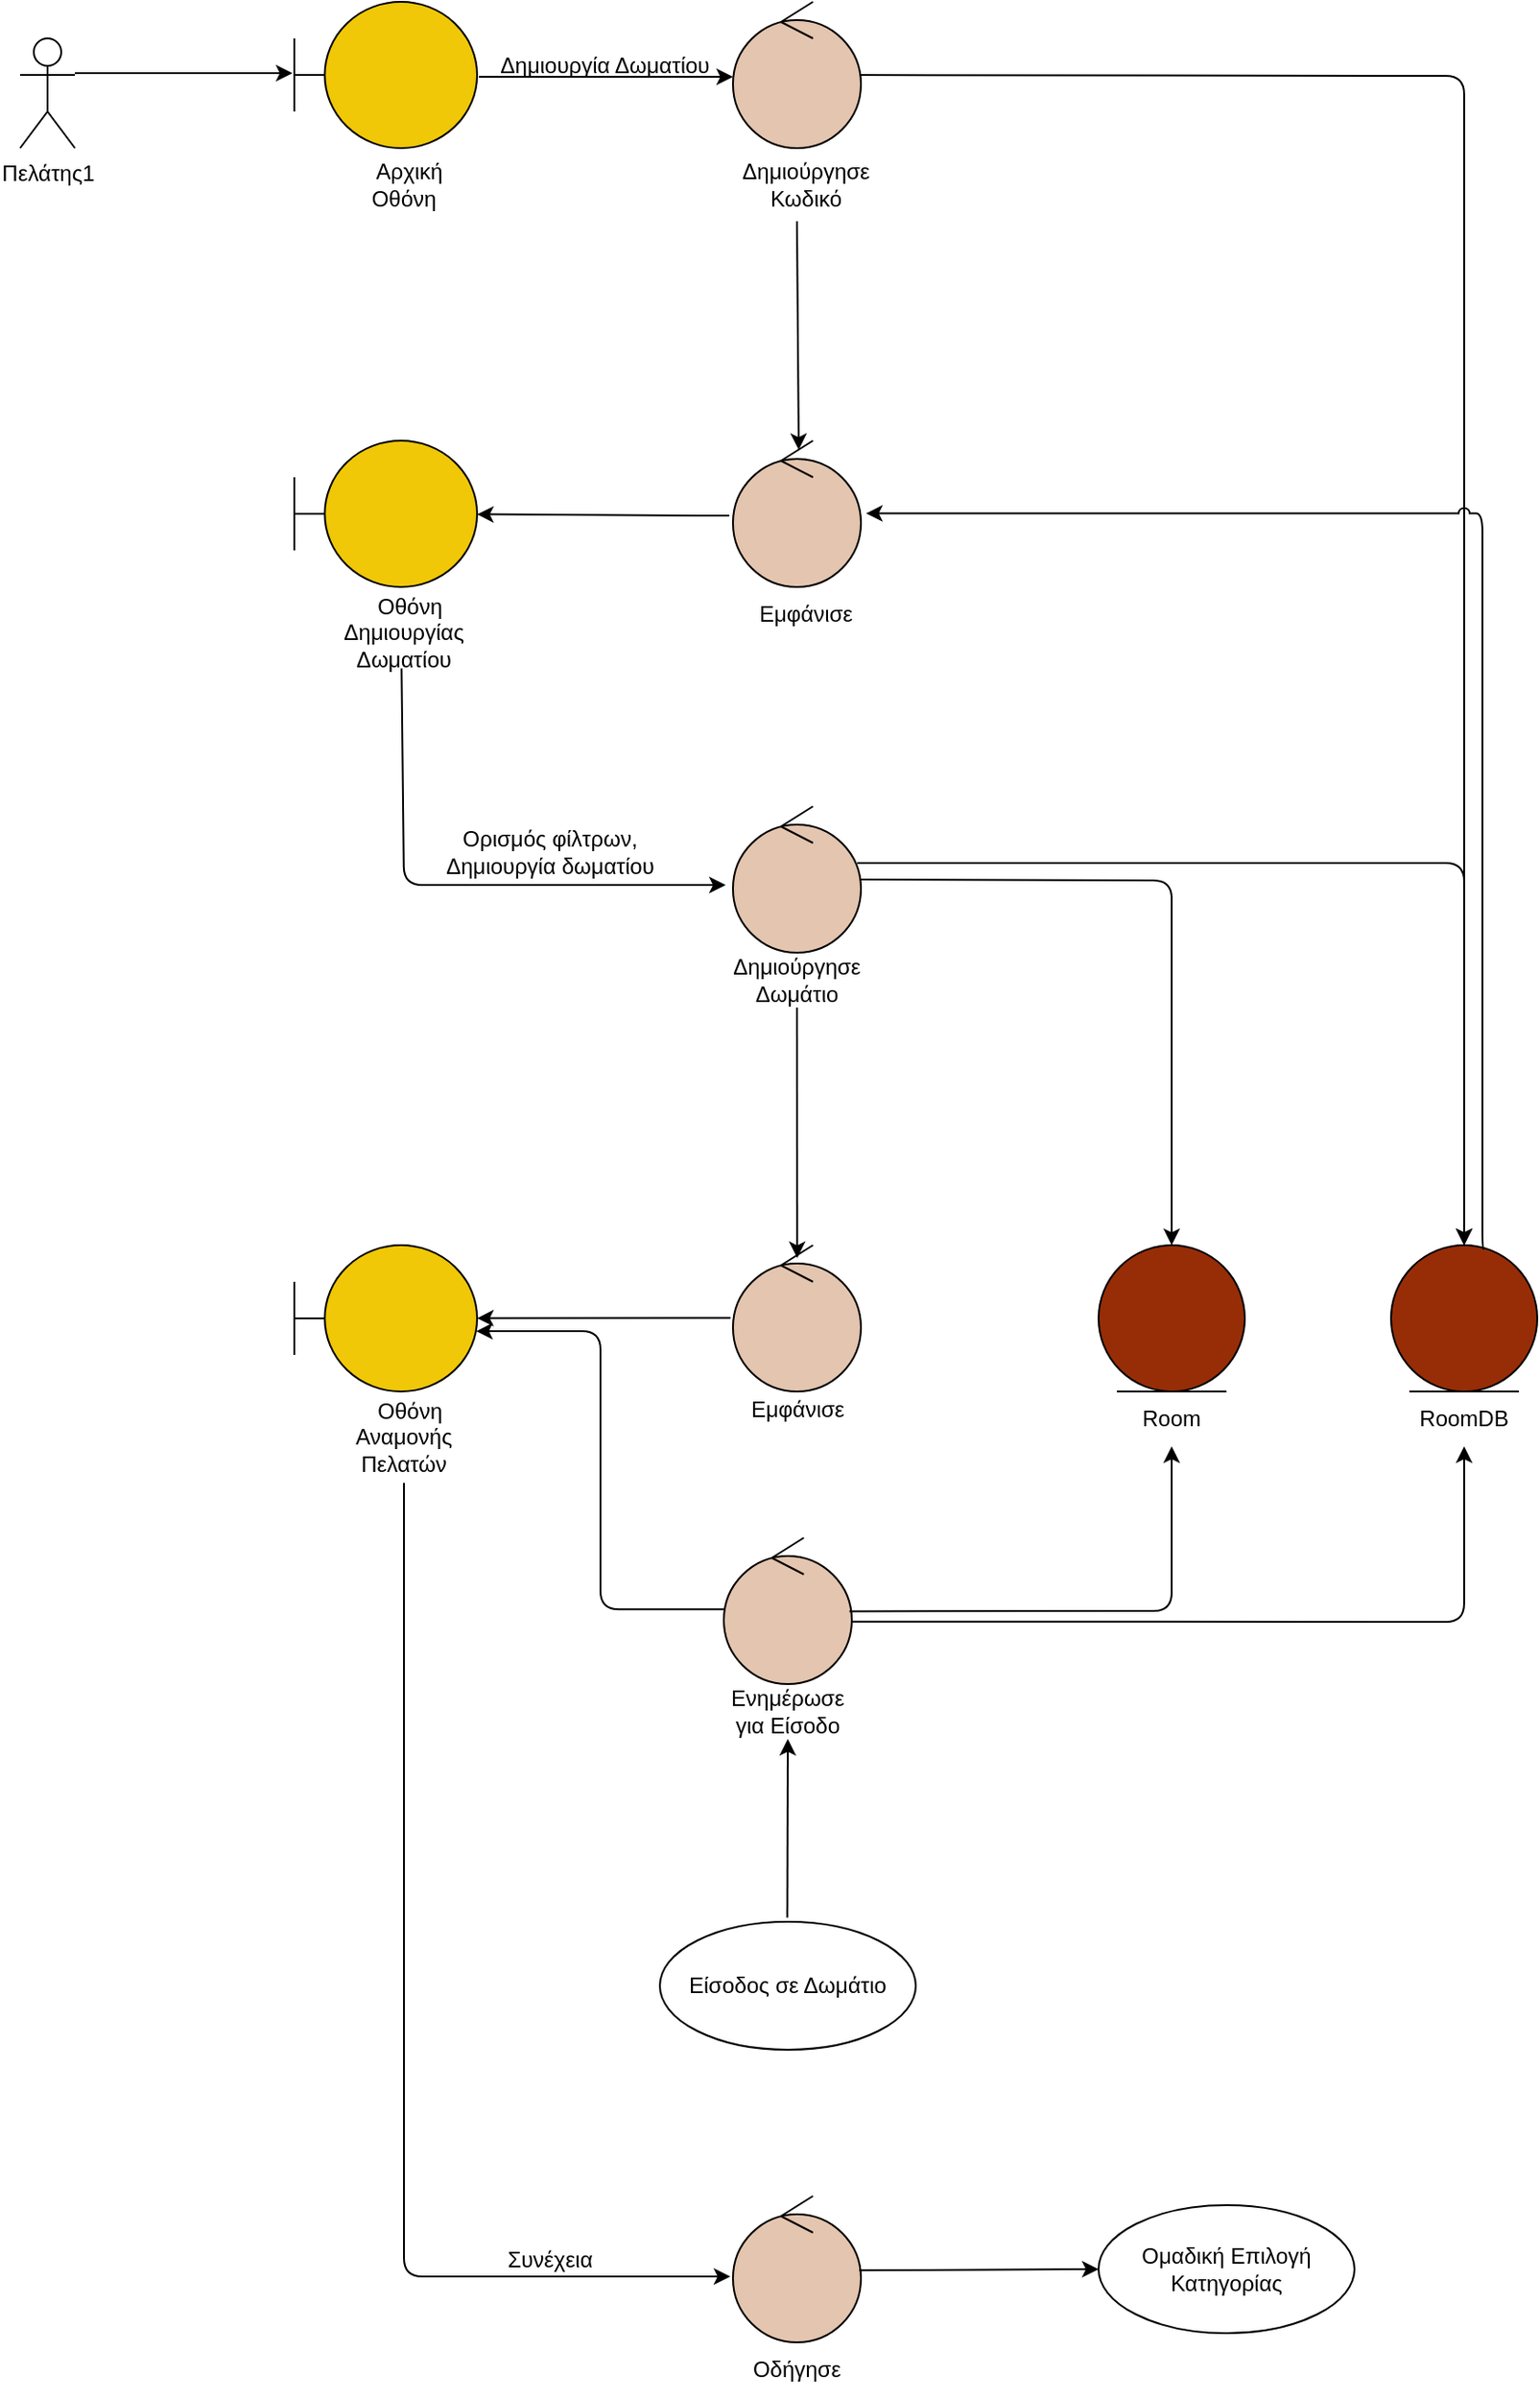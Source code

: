 <mxfile version="18.0.6" type="device"><diagram id="yCyBMPS3MhZm2c-9eRfR" name="Page-1"><mxGraphModel dx="542" dy="354" grid="1" gridSize="10" guides="1" tooltips="1" connect="1" arrows="1" fold="1" page="1" pageScale="1" pageWidth="850" pageHeight="1100" math="0" shadow="0"><root><mxCell id="0"/><mxCell id="1" parent="0"/><mxCell id="mLevzS730IrookT-gVA6-1" value="Πελάτης1" style="shape=umlActor;verticalLabelPosition=bottom;verticalAlign=top;html=1;" parent="1" vertex="1"><mxGeometry x="50" y="100" width="30" height="60" as="geometry"/></mxCell><mxCell id="mLevzS730IrookT-gVA6-2" value="" style="shape=umlBoundary;whiteSpace=wrap;html=1;fillColor=#F0C808;" parent="1" vertex="1"><mxGeometry x="200" y="80" width="100" height="80" as="geometry"/></mxCell><mxCell id="mLevzS730IrookT-gVA6-3" value="&amp;nbsp; Αρχική Οθόνη" style="text;html=1;strokeColor=none;fillColor=none;align=center;verticalAlign=middle;whiteSpace=wrap;rounded=0;" parent="1" vertex="1"><mxGeometry x="230" y="170" width="60" height="20" as="geometry"/></mxCell><mxCell id="mLevzS730IrookT-gVA6-4" value="" style="endArrow=classic;html=1;rounded=1;entryX=-0.01;entryY=0.488;entryDx=0;entryDy=0;entryPerimeter=0;" parent="1" target="mLevzS730IrookT-gVA6-2" edge="1"><mxGeometry width="50" height="50" relative="1" as="geometry"><mxPoint x="80" y="119" as="sourcePoint"/><mxPoint x="200" y="310" as="targetPoint"/><Array as="points"/></mxGeometry></mxCell><mxCell id="mLevzS730IrookT-gVA6-5" value="" style="ellipse;shape=umlControl;whiteSpace=wrap;html=1;fillColor=#E4C5AF;" parent="1" vertex="1"><mxGeometry x="440" y="80" width="70" height="80" as="geometry"/></mxCell><mxCell id="mLevzS730IrookT-gVA6-6" value="" style="endArrow=classic;html=1;rounded=0;exitX=1.01;exitY=0.513;exitDx=0;exitDy=0;exitPerimeter=0;" parent="1" source="mLevzS730IrookT-gVA6-2" edge="1"><mxGeometry width="50" height="50" relative="1" as="geometry"><mxPoint x="85" y="310" as="sourcePoint"/><mxPoint x="440" y="121" as="targetPoint"/><Array as="points"/></mxGeometry></mxCell><mxCell id="mLevzS730IrookT-gVA6-7" value="Δημιούργησε Κωδικό" style="text;html=1;strokeColor=none;fillColor=none;align=center;verticalAlign=middle;whiteSpace=wrap;rounded=0;" parent="1" vertex="1"><mxGeometry x="450" y="170" width="60" height="20" as="geometry"/></mxCell><mxCell id="mLevzS730IrookT-gVA6-8" value="" style="ellipse;shape=umlControl;whiteSpace=wrap;html=1;fillColor=#E4C5AF;" parent="1" vertex="1"><mxGeometry x="440" y="320" width="70" height="80" as="geometry"/></mxCell><mxCell id="mLevzS730IrookT-gVA6-9" value="" style="shape=umlBoundary;whiteSpace=wrap;html=1;fillColor=#F0C808;" parent="1" vertex="1"><mxGeometry x="200" y="320" width="100" height="80" as="geometry"/></mxCell><mxCell id="mLevzS730IrookT-gVA6-10" value="" style="endArrow=classic;html=1;rounded=0;entryX=0.514;entryY=0.063;entryDx=0;entryDy=0;entryPerimeter=0;" parent="1" target="mLevzS730IrookT-gVA6-8" edge="1"><mxGeometry width="50" height="50" relative="1" as="geometry"><mxPoint x="475" y="200" as="sourcePoint"/><mxPoint x="450" y="131" as="targetPoint"/><Array as="points"/></mxGeometry></mxCell><mxCell id="mLevzS730IrookT-gVA6-11" value="Εμφάνισε" style="text;html=1;strokeColor=none;fillColor=none;align=center;verticalAlign=middle;whiteSpace=wrap;rounded=0;" parent="1" vertex="1"><mxGeometry x="450" y="400" width="60" height="30" as="geometry"/></mxCell><mxCell id="mLevzS730IrookT-gVA6-12" value="" style="endArrow=classic;html=1;rounded=0;exitX=-0.029;exitY=0.513;exitDx=0;exitDy=0;exitPerimeter=0;" parent="1" source="mLevzS730IrookT-gVA6-8" target="mLevzS730IrookT-gVA6-9" edge="1"><mxGeometry width="50" height="50" relative="1" as="geometry"><mxPoint x="490" y="210" as="sourcePoint"/><mxPoint x="490.98" y="335.04" as="targetPoint"/><Array as="points"/></mxGeometry></mxCell><mxCell id="mLevzS730IrookT-gVA6-13" value="&amp;nbsp; Οθόνη Δημιουργίας Δωματίου" style="text;html=1;strokeColor=none;fillColor=none;align=center;verticalAlign=middle;whiteSpace=wrap;rounded=0;" parent="1" vertex="1"><mxGeometry x="230" y="410" width="60" height="30" as="geometry"/></mxCell><mxCell id="mLevzS730IrookT-gVA6-15" value="Δημιουργία Δωματίου" style="text;html=1;strokeColor=none;fillColor=none;align=center;verticalAlign=middle;whiteSpace=wrap;rounded=0;" parent="1" vertex="1"><mxGeometry x="300" y="100" width="140" height="30" as="geometry"/></mxCell><mxCell id="mLevzS730IrookT-gVA6-16" value="" style="ellipse;shape=umlControl;whiteSpace=wrap;html=1;fillColor=#E4C5AF;" parent="1" vertex="1"><mxGeometry x="440" y="520" width="70" height="80" as="geometry"/></mxCell><mxCell id="mLevzS730IrookT-gVA6-17" value="Δημιούργησε Δωμάτιο" style="text;html=1;strokeColor=none;fillColor=none;align=center;verticalAlign=middle;whiteSpace=wrap;rounded=0;" parent="1" vertex="1"><mxGeometry x="445" y="600" width="60" height="30" as="geometry"/></mxCell><mxCell id="mLevzS730IrookT-gVA6-18" value="" style="endArrow=classic;html=1;rounded=1;entryX=-0.057;entryY=0.538;entryDx=0;entryDy=0;entryPerimeter=0;exitX=0.478;exitY=1.152;exitDx=0;exitDy=0;exitPerimeter=0;" parent="1" source="mLevzS730IrookT-gVA6-13" target="mLevzS730IrookT-gVA6-16" edge="1"><mxGeometry width="50" height="50" relative="1" as="geometry"><mxPoint x="260" y="450" as="sourcePoint"/><mxPoint x="310" y="370.277" as="targetPoint"/><Array as="points"><mxPoint x="260" y="563"/></Array></mxGeometry></mxCell><mxCell id="mLevzS730IrookT-gVA6-19" value="" style="ellipse;shape=umlEntity;whiteSpace=wrap;html=1;fillColor=#972D07;" parent="1" vertex="1"><mxGeometry x="640" y="760" width="80" height="80" as="geometry"/></mxCell><mxCell id="mLevzS730IrookT-gVA6-20" value="Room" style="text;html=1;strokeColor=none;fillColor=none;align=center;verticalAlign=middle;whiteSpace=wrap;rounded=0;" parent="1" vertex="1"><mxGeometry x="650" y="840" width="60" height="30" as="geometry"/></mxCell><mxCell id="mLevzS730IrookT-gVA6-21" value="" style="endArrow=classic;html=1;rounded=1;entryX=0.5;entryY=0;entryDx=0;entryDy=0;edgeStyle=orthogonalEdgeStyle;" parent="1" target="mLevzS730IrookT-gVA6-19" edge="1"><mxGeometry width="50" height="50" relative="1" as="geometry"><mxPoint x="510" y="560" as="sourcePoint"/><mxPoint x="310" y="370.277" as="targetPoint"/></mxGeometry></mxCell><mxCell id="mLevzS730IrookT-gVA6-22" value="" style="ellipse;shape=umlControl;whiteSpace=wrap;html=1;fillColor=#E4C5AF;" parent="1" vertex="1"><mxGeometry x="440" y="760" width="70" height="80" as="geometry"/></mxCell><mxCell id="mLevzS730IrookT-gVA6-23" value="Εμφάνισε" style="text;html=1;strokeColor=none;fillColor=none;align=center;verticalAlign=middle;whiteSpace=wrap;rounded=0;" parent="1" vertex="1"><mxGeometry x="447.5" y="840" width="55" height="20" as="geometry"/></mxCell><mxCell id="mLevzS730IrookT-gVA6-24" value="" style="shape=umlBoundary;whiteSpace=wrap;html=1;fillColor=#F0C808;" parent="1" vertex="1"><mxGeometry x="200" y="760" width="100" height="80" as="geometry"/></mxCell><mxCell id="mLevzS730IrookT-gVA6-25" value="&amp;nbsp; Οθόνη Αναμονής Πελατών" style="text;html=1;strokeColor=none;fillColor=none;align=center;verticalAlign=middle;whiteSpace=wrap;rounded=0;" parent="1" vertex="1"><mxGeometry x="230" y="837" width="60" height="55" as="geometry"/></mxCell><mxCell id="mLevzS730IrookT-gVA6-26" value="" style="endArrow=classic;html=1;rounded=0;exitX=0.5;exitY=1;exitDx=0;exitDy=0;entryX=0.502;entryY=0.088;entryDx=0;entryDy=0;entryPerimeter=0;" parent="1" source="mLevzS730IrookT-gVA6-17" target="mLevzS730IrookT-gVA6-22" edge="1"><mxGeometry width="50" height="50" relative="1" as="geometry"><mxPoint x="447.97" y="371.04" as="sourcePoint"/><mxPoint x="310" y="370.277" as="targetPoint"/><Array as="points"/></mxGeometry></mxCell><mxCell id="mLevzS730IrookT-gVA6-27" value="" style="endArrow=classic;html=1;rounded=0;exitX=-0.019;exitY=0.497;exitDx=0;exitDy=0;exitPerimeter=0;" parent="1" source="mLevzS730IrookT-gVA6-22" target="mLevzS730IrookT-gVA6-24" edge="1"><mxGeometry width="50" height="50" relative="1" as="geometry"><mxPoint x="485" y="640" as="sourcePoint"/><mxPoint x="485.14" y="777.04" as="targetPoint"/><Array as="points"/></mxGeometry></mxCell><mxCell id="mLevzS730IrookT-gVA6-29" value="Συνέχεια" style="text;html=1;strokeColor=none;fillColor=none;align=center;verticalAlign=middle;whiteSpace=wrap;rounded=0;" parent="1" vertex="1"><mxGeometry x="270" y="1300" width="140" height="30" as="geometry"/></mxCell><mxCell id="mLevzS730IrookT-gVA6-30" value="" style="ellipse;shape=umlControl;whiteSpace=wrap;html=1;fillColor=#E4C5AF;" parent="1" vertex="1"><mxGeometry x="435" y="920" width="70" height="80" as="geometry"/></mxCell><mxCell id="mLevzS730IrookT-gVA6-31" value="Ενημέρωσε για Είσοδο" style="text;html=1;strokeColor=none;fillColor=none;align=center;verticalAlign=middle;whiteSpace=wrap;rounded=0;" parent="1" vertex="1"><mxGeometry x="440" y="1000" width="60" height="30" as="geometry"/></mxCell><mxCell id="mLevzS730IrookT-gVA6-33" value="" style="endArrow=classic;html=1;rounded=1;exitX=0.982;exitY=0.503;exitDx=0;exitDy=0;exitPerimeter=0;entryX=0.5;entryY=1;entryDx=0;entryDy=0;" parent="1" source="mLevzS730IrookT-gVA6-30" target="mLevzS730IrookT-gVA6-20" edge="1"><mxGeometry width="50" height="50" relative="1" as="geometry"><mxPoint x="510" y="960" as="sourcePoint"/><mxPoint x="680" y="770" as="targetPoint"/><Array as="points"><mxPoint x="680" y="960"/></Array></mxGeometry></mxCell><mxCell id="mLevzS730IrookT-gVA6-34" value="" style="ellipse;shape=umlControl;whiteSpace=wrap;html=1;fillColor=#E4C5AF;" parent="1" vertex="1"><mxGeometry x="440" y="1280" width="70" height="80" as="geometry"/></mxCell><mxCell id="mLevzS730IrookT-gVA6-35" value="" style="endArrow=classic;html=1;rounded=1;exitX=0.006;exitY=0.489;exitDx=0;exitDy=0;exitPerimeter=0;entryX=0.995;entryY=0.588;entryDx=0;entryDy=0;entryPerimeter=0;edgeStyle=orthogonalEdgeStyle;" parent="1" source="mLevzS730IrookT-gVA6-30" target="mLevzS730IrookT-gVA6-24" edge="1"><mxGeometry width="50" height="50" relative="1" as="geometry"><mxPoint x="430" y="1000" as="sourcePoint"/><mxPoint x="270" y="880" as="targetPoint"/></mxGeometry></mxCell><mxCell id="mLevzS730IrookT-gVA6-37" value="Οδήγησε" style="text;html=1;strokeColor=none;fillColor=none;align=center;verticalAlign=middle;whiteSpace=wrap;rounded=0;" parent="1" vertex="1"><mxGeometry x="445" y="1360" width="60" height="30" as="geometry"/></mxCell><mxCell id="mLevzS730IrookT-gVA6-39" value="" style="endArrow=classic;html=1;rounded=1;entryX=-0.021;entryY=0.55;entryDx=0;entryDy=0;entryPerimeter=0;" parent="1" target="mLevzS730IrookT-gVA6-34" edge="1"><mxGeometry width="50" height="50" relative="1" as="geometry"><mxPoint x="260" y="890" as="sourcePoint"/><mxPoint x="440" y="1280" as="targetPoint"/><Array as="points"><mxPoint x="260" y="1324"/></Array></mxGeometry></mxCell><mxCell id="mLevzS730IrookT-gVA6-40" value="" style="endArrow=classic;html=1;rounded=0;entryX=0;entryY=0.5;entryDx=0;entryDy=0;exitX=0.986;exitY=0.508;exitDx=0;exitDy=0;exitPerimeter=0;" parent="1" source="mLevzS730IrookT-gVA6-34" edge="1"><mxGeometry width="50" height="50" relative="1" as="geometry"><mxPoint x="510" y="1200" as="sourcePoint"/><mxPoint x="640" y="1320" as="targetPoint"/><Array as="points"/></mxGeometry></mxCell><mxCell id="3bFRe21QY4az10bb9vvC-5" value="" style="endArrow=classic;html=1;rounded=0;entryX=0.5;entryY=1;entryDx=0;entryDy=0;exitX=0.496;exitY=0.097;exitDx=0;exitDy=0;exitPerimeter=0;" parent="1" target="mLevzS730IrookT-gVA6-31" edge="1"><mxGeometry width="50" height="50" relative="1" as="geometry"><mxPoint x="469.72" y="1127.76" as="sourcePoint"/><mxPoint x="630" y="1130" as="targetPoint"/></mxGeometry></mxCell><mxCell id="bpAxAIzu3JaA3G-2G17v-1" value="Ορισμός φίλτρων,&lt;br&gt;Δημιουργία δωματίου" style="text;html=1;strokeColor=none;fillColor=none;align=center;verticalAlign=middle;whiteSpace=wrap;rounded=0;" parent="1" vertex="1"><mxGeometry x="270" y="530" width="140" height="30" as="geometry"/></mxCell><mxCell id="076iKT_qOLnqT8b4AHd8-1" value="Ομαδική Επιλογή Κατηγορίας" style="ellipse;whiteSpace=wrap;html=1;fillColor=#FFFFFF;" parent="1" vertex="1"><mxGeometry x="640" y="1285" width="140" height="70" as="geometry"/></mxCell><mxCell id="RvfpC0E5QoO4QMhrnLO2-1" value="" style="ellipse;shape=umlEntity;whiteSpace=wrap;html=1;fillColor=#972D07;" parent="1" vertex="1"><mxGeometry x="800" y="760" width="80" height="80" as="geometry"/></mxCell><mxCell id="RvfpC0E5QoO4QMhrnLO2-2" value="RoomDB" style="text;html=1;strokeColor=none;fillColor=none;align=center;verticalAlign=middle;whiteSpace=wrap;rounded=0;" parent="1" vertex="1"><mxGeometry x="810" y="840" width="60" height="30" as="geometry"/></mxCell><mxCell id="RvfpC0E5QoO4QMhrnLO2-3" value="" style="endArrow=classic;html=1;rounded=1;exitX=0.971;exitY=0.388;exitDx=0;exitDy=0;entryX=0.5;entryY=0;entryDx=0;entryDy=0;exitPerimeter=0;edgeStyle=orthogonalEdgeStyle;" parent="1" source="mLevzS730IrookT-gVA6-16" target="RvfpC0E5QoO4QMhrnLO2-1" edge="1"><mxGeometry width="50" height="50" relative="1" as="geometry"><mxPoint x="522.73" y="573.44" as="sourcePoint"/><mxPoint x="690" y="650" as="targetPoint"/></mxGeometry></mxCell><mxCell id="RvfpC0E5QoO4QMhrnLO2-5" value="" style="endArrow=classic;html=1;rounded=1;exitX=0.994;exitY=0.573;exitDx=0;exitDy=0;exitPerimeter=0;entryX=0.5;entryY=1;entryDx=0;entryDy=0;" parent="1" source="mLevzS730IrookT-gVA6-30" target="RvfpC0E5QoO4QMhrnLO2-2" edge="1"><mxGeometry width="50" height="50" relative="1" as="geometry"><mxPoint x="500" y="970" as="sourcePoint"/><mxPoint x="840" y="750" as="targetPoint"/><Array as="points"><mxPoint x="840" y="966"/></Array></mxGeometry></mxCell><mxCell id="RvfpC0E5QoO4QMhrnLO2-6" value="Είσοδος σε Δωμάτιο" style="ellipse;whiteSpace=wrap;html=1;fillColor=#FFFFFF;" parent="1" vertex="1"><mxGeometry x="400" y="1130" width="140" height="70" as="geometry"/></mxCell><mxCell id="ZdsC8uKanfBn718DopmT-1" value="" style="endArrow=classic;html=1;rounded=1;exitX=0.971;exitY=0.388;exitDx=0;exitDy=0;exitPerimeter=0;edgeStyle=orthogonalEdgeStyle;entryX=0.5;entryY=0;entryDx=0;entryDy=0;" edge="1" parent="1" target="RvfpC0E5QoO4QMhrnLO2-1"><mxGeometry width="50" height="50" relative="1" as="geometry"><mxPoint x="510" y="120.04" as="sourcePoint"/><mxPoint x="840" y="329" as="targetPoint"/></mxGeometry></mxCell><mxCell id="ZdsC8uKanfBn718DopmT-2" value="" style="endArrow=classic;html=1;rounded=1;edgeStyle=orthogonalEdgeStyle;exitX=0.638;exitY=0.025;exitDx=0;exitDy=0;exitPerimeter=0;entryX=1.04;entryY=0.497;entryDx=0;entryDy=0;entryPerimeter=0;jumpStyle=arc;" edge="1" parent="1" source="RvfpC0E5QoO4QMhrnLO2-1" target="mLevzS730IrookT-gVA6-8"><mxGeometry width="50" height="50" relative="1" as="geometry"><mxPoint x="830" y="525" as="sourcePoint"/><mxPoint x="520" y="361" as="targetPoint"/><Array as="points"><mxPoint x="850" y="762"/><mxPoint x="850" y="360"/></Array></mxGeometry></mxCell></root></mxGraphModel></diagram></mxfile>